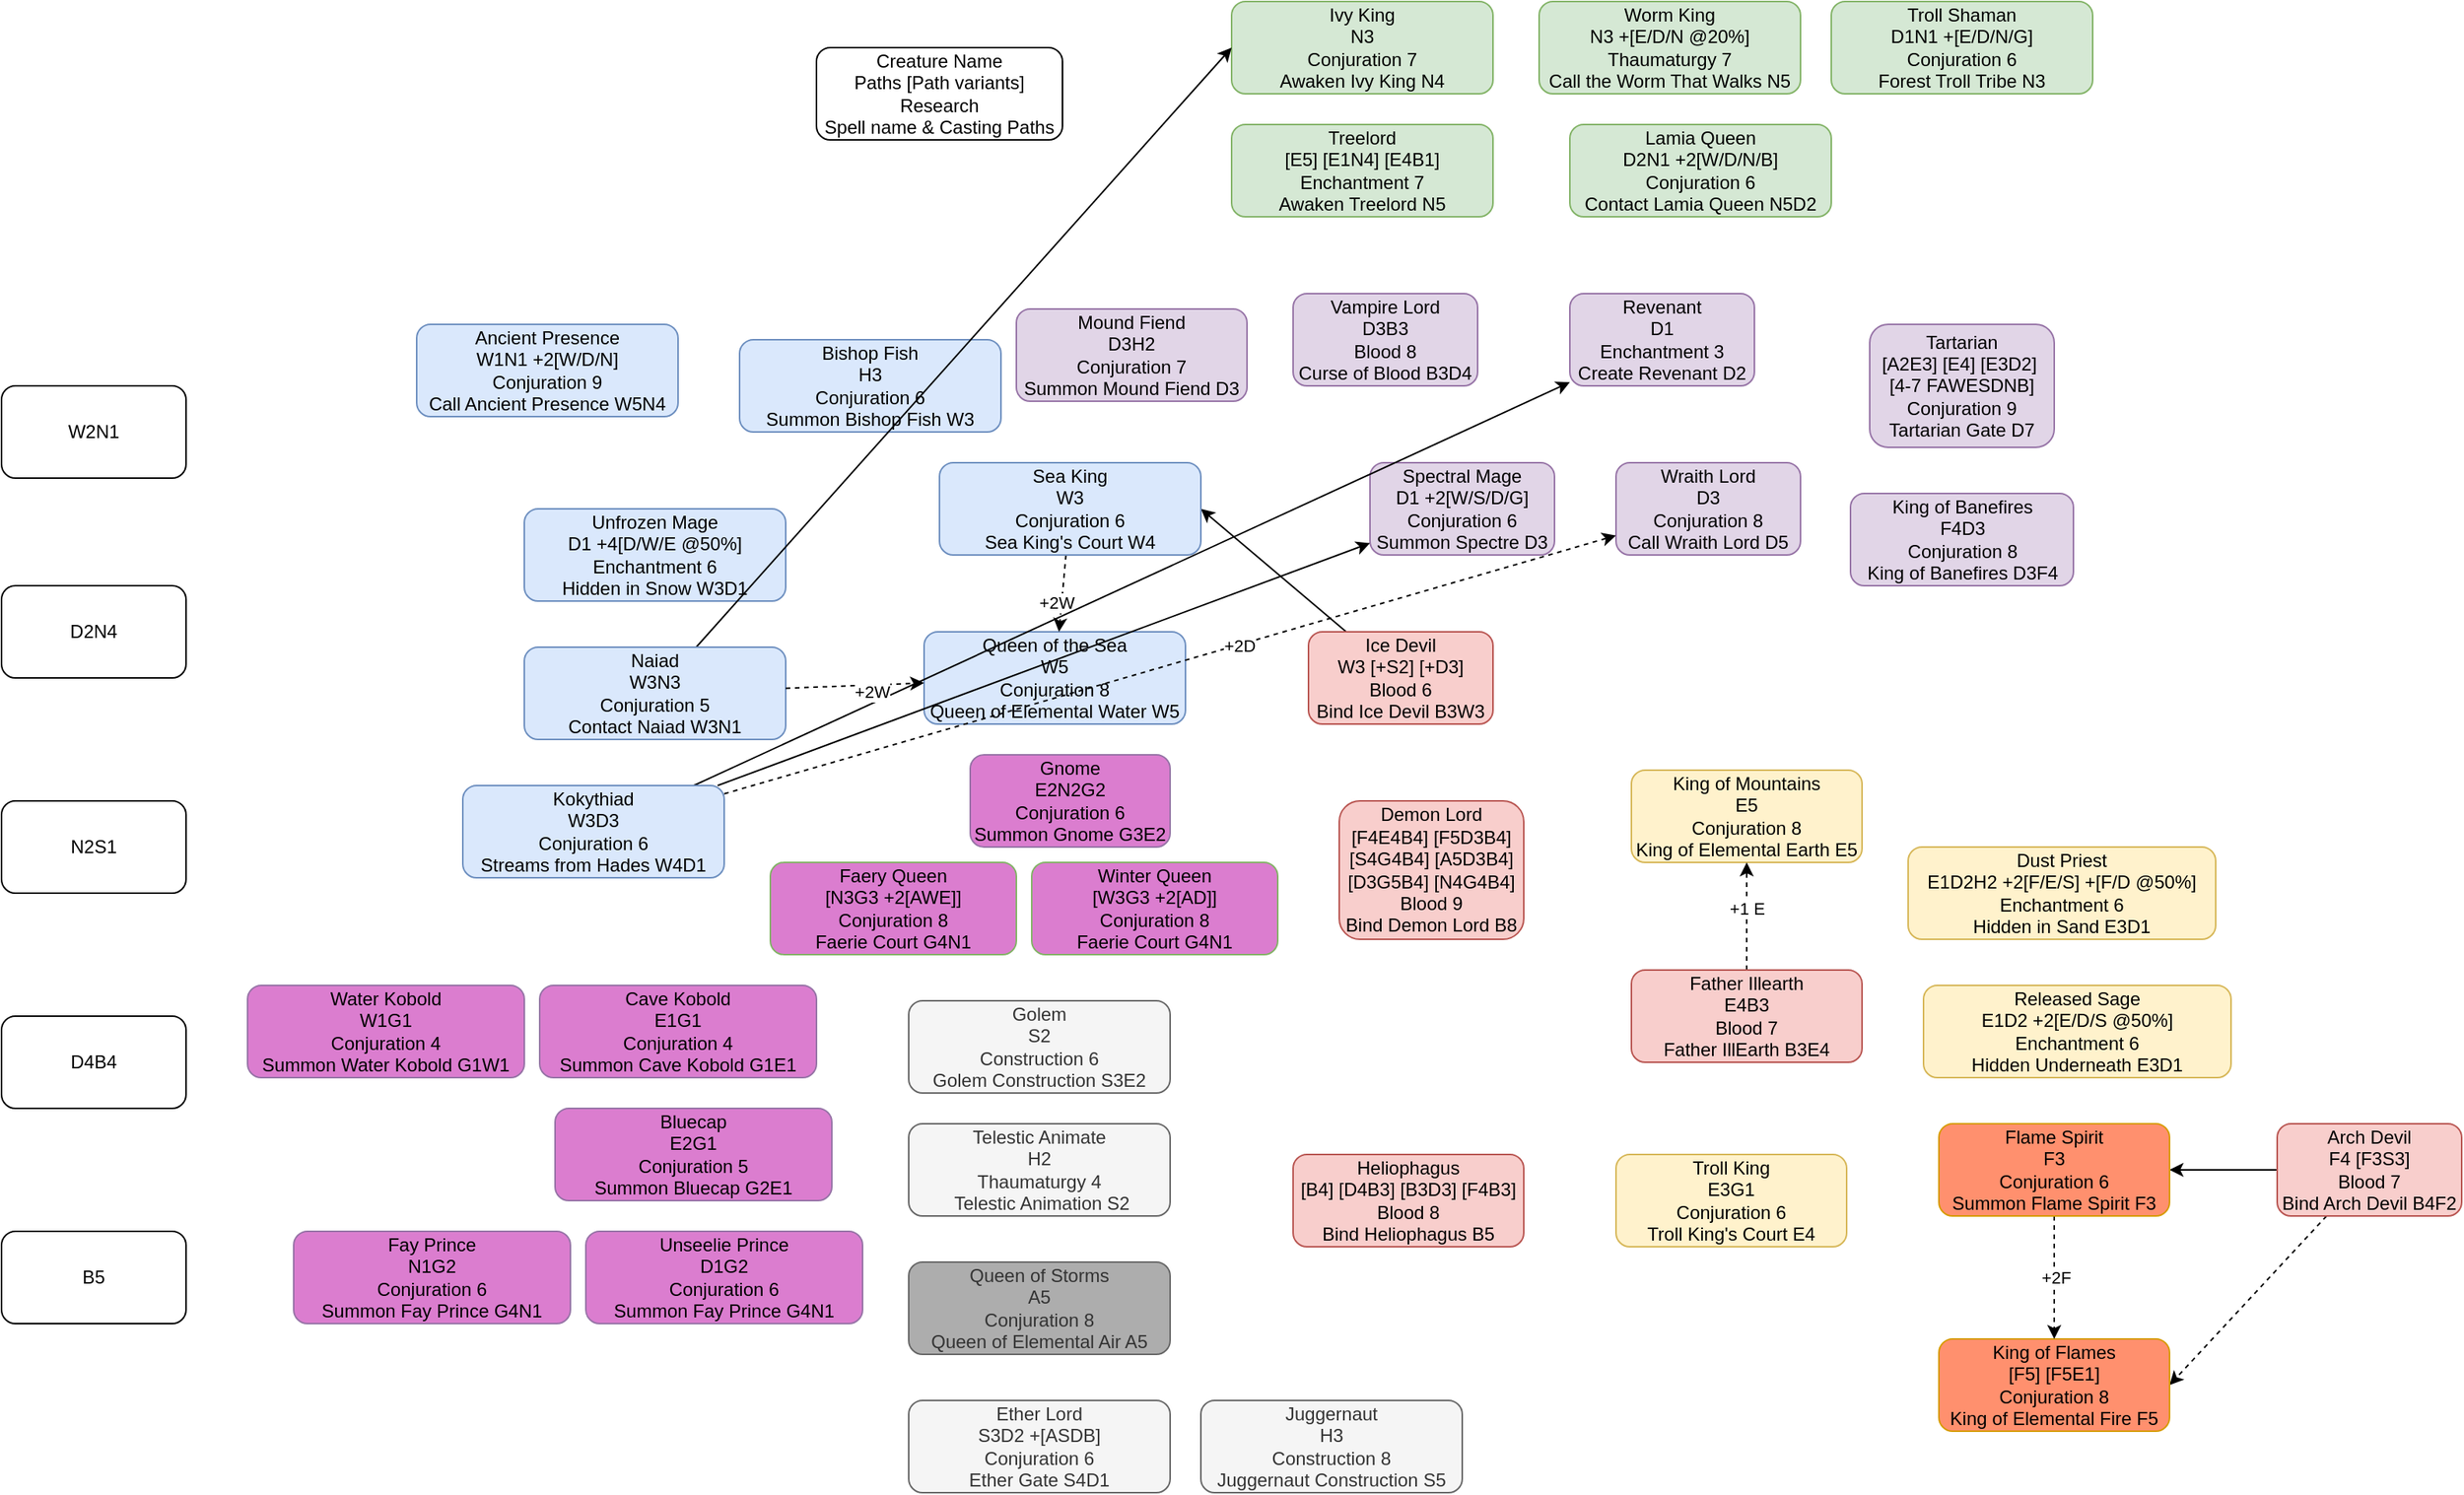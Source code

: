 <mxfile version="24.7.14">
  <diagram name="Page-1" id="Pso-l4eipHV7fYDRS40x">
    <mxGraphModel dx="2922" dy="1090" grid="1" gridSize="10" guides="1" tooltips="1" connect="1" arrows="1" fold="1" page="1" pageScale="1" pageWidth="850" pageHeight="1100" math="0" shadow="0">
      <root>
        <mxCell id="0" />
        <mxCell id="1" parent="0" />
        <mxCell id="n5Uz14gswoLrWk821ix5-1" value="Wraith Lord&lt;div&gt;D3&lt;/div&gt;&lt;div&gt;Conjuration 8&lt;/div&gt;&lt;div&gt;Call Wraith Lord D5&lt;/div&gt;" style="rounded=1;whiteSpace=wrap;html=1;fillColor=#e1d5e7;strokeColor=#9673a6;" parent="1" vertex="1">
          <mxGeometry x="550" y="340" width="120" height="60" as="geometry" />
        </mxCell>
        <mxCell id="JQO_KjqfBnGGEXUe7-vQ-3" value="" style="rounded=0;orthogonalLoop=1;jettySize=auto;html=1;" edge="1" parent="1" source="n5Uz14gswoLrWk821ix5-2" target="n5Uz14gswoLrWk821ix5-41">
          <mxGeometry relative="1" as="geometry" />
        </mxCell>
        <mxCell id="JQO_KjqfBnGGEXUe7-vQ-5" style="rounded=0;orthogonalLoop=1;jettySize=auto;html=1;entryX=1;entryY=0.5;entryDx=0;entryDy=0;dashed=1;" edge="1" parent="1" source="n5Uz14gswoLrWk821ix5-2" target="n5Uz14gswoLrWk821ix5-13">
          <mxGeometry relative="1" as="geometry" />
        </mxCell>
        <mxCell id="n5Uz14gswoLrWk821ix5-2" value="&lt;div&gt;Arch Devil&lt;/div&gt;&lt;div&gt;F4 [F3S3]&lt;/div&gt;&lt;div&gt;Blood 7&lt;/div&gt;&lt;div&gt;Bind Arch Devil B4F2&lt;/div&gt;" style="rounded=1;whiteSpace=wrap;html=1;fillColor=#f8cecc;strokeColor=#b85450;" parent="1" vertex="1">
          <mxGeometry x="980" y="770" width="120" height="60" as="geometry" />
        </mxCell>
        <mxCell id="n5Uz14gswoLrWk821ix5-3" value="&lt;div&gt;Creature Name&lt;/div&gt;&lt;div&gt;Paths [Path variants]&lt;/div&gt;&lt;div&gt;Research&lt;/div&gt;&lt;div&gt;Spell name &amp;amp; Casting Paths&lt;/div&gt;" style="rounded=1;whiteSpace=wrap;html=1;" parent="1" vertex="1">
          <mxGeometry x="30" y="70" width="160" height="60" as="geometry" />
        </mxCell>
        <mxCell id="JQO_KjqfBnGGEXUe7-vQ-14" style="rounded=0;orthogonalLoop=1;jettySize=auto;html=1;entryX=1;entryY=0.5;entryDx=0;entryDy=0;" edge="1" parent="1" source="n5Uz14gswoLrWk821ix5-4" target="n5Uz14gswoLrWk821ix5-20">
          <mxGeometry relative="1" as="geometry" />
        </mxCell>
        <mxCell id="n5Uz14gswoLrWk821ix5-4" value="&lt;div&gt;Ice Devil&lt;/div&gt;&lt;div&gt;W3 [+S2] [+D3]&lt;/div&gt;&lt;div&gt;Blood 6&lt;/div&gt;&lt;div&gt;Bind Ice Devil B3W3&lt;/div&gt;" style="rounded=1;whiteSpace=wrap;html=1;fillColor=#f8cecc;strokeColor=#b85450;" parent="1" vertex="1">
          <mxGeometry x="350" y="450" width="120" height="60" as="geometry" />
        </mxCell>
        <mxCell id="n5Uz14gswoLrWk821ix5-5" value="Spectral Mage&lt;div&gt;D1 +2[W/S/D/G]&lt;/div&gt;&lt;div&gt;Conjuration 6&lt;/div&gt;&lt;div&gt;Summon Spectre D3&lt;/div&gt;" style="rounded=1;whiteSpace=wrap;html=1;fillColor=#e1d5e7;strokeColor=#9673a6;" parent="1" vertex="1">
          <mxGeometry x="390" y="340" width="120" height="60" as="geometry" />
        </mxCell>
        <mxCell id="n5Uz14gswoLrWk821ix5-6" value="Gnome&lt;div&gt;E2N2G2&lt;/div&gt;&lt;div&gt;Conjuration 6&lt;/div&gt;&lt;div&gt;Summon Gnome G3E2&lt;/div&gt;" style="rounded=1;whiteSpace=wrap;html=1;fillColor=#DB7DCF;strokeColor=#9673a6;" parent="1" vertex="1">
          <mxGeometry x="130" y="530" width="130" height="60" as="geometry" />
        </mxCell>
        <mxCell id="n5Uz14gswoLrWk821ix5-7" value="Queen of the Sea&lt;div&gt;W5&lt;/div&gt;&lt;div&gt;Conjuration 8&lt;/div&gt;&lt;div&gt;Queen of Elemental Water W5&lt;/div&gt;" style="rounded=1;whiteSpace=wrap;html=1;fillColor=#dae8fc;strokeColor=#6c8ebf;" parent="1" vertex="1">
          <mxGeometry x="100" y="450" width="170" height="60" as="geometry" />
        </mxCell>
        <mxCell id="n5Uz14gswoLrWk821ix5-8" value="Revenant&lt;div&gt;D1&lt;/div&gt;&lt;div&gt;Enchantment 3&lt;/div&gt;&lt;div&gt;Create Revenant D2&lt;/div&gt;" style="rounded=1;whiteSpace=wrap;html=1;fillColor=#e1d5e7;strokeColor=#9673a6;" parent="1" vertex="1">
          <mxGeometry x="520" y="230" width="120" height="60" as="geometry" />
        </mxCell>
        <mxCell id="n5Uz14gswoLrWk821ix5-9" value="Vampire Lord&lt;div&gt;D3B3&lt;/div&gt;&lt;div&gt;Blood 8&lt;/div&gt;&lt;div&gt;Curse of Blood B3D4&lt;/div&gt;" style="rounded=1;whiteSpace=wrap;html=1;fillColor=#e1d5e7;strokeColor=#9673a6;" parent="1" vertex="1">
          <mxGeometry x="340" y="230" width="120" height="60" as="geometry" />
        </mxCell>
        <mxCell id="n5Uz14gswoLrWk821ix5-10" value="Mound Fiend&lt;div&gt;D3H2&lt;/div&gt;&lt;div&gt;Conjuration 7&lt;/div&gt;&lt;div&gt;Summon Mound Fiend D3&lt;/div&gt;" style="rounded=1;whiteSpace=wrap;html=1;fillColor=#e1d5e7;strokeColor=#9673a6;" parent="1" vertex="1">
          <mxGeometry x="160" y="240" width="150" height="60" as="geometry" />
        </mxCell>
        <mxCell id="n5Uz14gswoLrWk821ix5-11" value="&lt;div&gt;Demon Lord&lt;/div&gt;&lt;div&gt;&lt;span style=&quot;background-color: initial;&quot;&gt;[F4E4B4] [F5D3B4] [S4G4B4] [A5D3B4] [D3G5B4] [N4G4B4]&lt;/span&gt;&lt;/div&gt;&lt;div&gt;&lt;span style=&quot;background-color: initial;&quot;&gt;Blood 9&lt;/span&gt;&lt;br&gt;&lt;/div&gt;&lt;div&gt;Bind Demon Lord B8&lt;/div&gt;" style="rounded=1;whiteSpace=wrap;html=1;fillColor=#f8cecc;strokeColor=#b85450;" parent="1" vertex="1">
          <mxGeometry x="370" y="560" width="120" height="90" as="geometry" />
        </mxCell>
        <mxCell id="n5Uz14gswoLrWk821ix5-12" value="King of Mountains&lt;div&gt;E5&lt;/div&gt;&lt;div&gt;Conjuration 8&lt;/div&gt;&lt;div&gt;King of Elemental Earth E5&lt;/div&gt;" style="rounded=1;whiteSpace=wrap;html=1;fillColor=#fff2cc;strokeColor=#d6b656;" parent="1" vertex="1">
          <mxGeometry x="560" y="540" width="150" height="60" as="geometry" />
        </mxCell>
        <mxCell id="n5Uz14gswoLrWk821ix5-13" value="King of Flames&lt;div&gt;[F5] [F5E1]&lt;/div&gt;&lt;div&gt;Conjuration 8&lt;/div&gt;&lt;div&gt;King of Elemental Fire F5&lt;/div&gt;" style="rounded=1;whiteSpace=wrap;html=1;fillColor=#FF906E;strokeColor=#d79b00;" parent="1" vertex="1">
          <mxGeometry x="760" y="910" width="150" height="60" as="geometry" />
        </mxCell>
        <mxCell id="JQO_KjqfBnGGEXUe7-vQ-7" style="rounded=0;orthogonalLoop=1;jettySize=auto;html=1;entryX=0.5;entryY=1;entryDx=0;entryDy=0;dashed=1;" edge="1" parent="1" source="n5Uz14gswoLrWk821ix5-14" target="n5Uz14gswoLrWk821ix5-12">
          <mxGeometry relative="1" as="geometry" />
        </mxCell>
        <mxCell id="JQO_KjqfBnGGEXUe7-vQ-8" value="+1 E" style="edgeLabel;html=1;align=center;verticalAlign=middle;resizable=0;points=[];" vertex="1" connectable="0" parent="JQO_KjqfBnGGEXUe7-vQ-7">
          <mxGeometry x="-0.457" relative="1" as="geometry">
            <mxPoint y="-21" as="offset" />
          </mxGeometry>
        </mxCell>
        <mxCell id="n5Uz14gswoLrWk821ix5-14" value="Father Illearth&lt;div&gt;E4B3&lt;/div&gt;&lt;div&gt;Blood 7&lt;/div&gt;&lt;div&gt;Father IllEarth B3E4&lt;/div&gt;" style="rounded=1;whiteSpace=wrap;html=1;fillColor=#f8cecc;strokeColor=#b85450;" parent="1" vertex="1">
          <mxGeometry x="560" y="670" width="150" height="60" as="geometry" />
        </mxCell>
        <mxCell id="n5Uz14gswoLrWk821ix5-15" value="Golem&lt;div&gt;S2&lt;/div&gt;&lt;div&gt;Construction 6&lt;/div&gt;&lt;div&gt;Golem Construction S3E2&lt;/div&gt;" style="rounded=1;whiteSpace=wrap;html=1;fillColor=#f5f5f5;strokeColor=#666666;fontColor=#333333;" parent="1" vertex="1">
          <mxGeometry x="90" y="690" width="170" height="60" as="geometry" />
        </mxCell>
        <mxCell id="n5Uz14gswoLrWk821ix5-16" value="Telestic Animate&lt;div&gt;H2&lt;/div&gt;&lt;div&gt;Thaumaturgy 4&lt;/div&gt;&lt;div&gt;&amp;nbsp;Telestic Animation S2&lt;/div&gt;" style="rounded=1;whiteSpace=wrap;html=1;fillColor=#f5f5f5;strokeColor=#666666;fontColor=#333333;" parent="1" vertex="1">
          <mxGeometry x="90" y="770" width="170" height="60" as="geometry" />
        </mxCell>
        <mxCell id="n5Uz14gswoLrWk821ix5-17" value="Heliophagus&lt;div&gt;[B4] [D4B3] [B3D3] [F4B3]&lt;/div&gt;&lt;div&gt;Blood 8&lt;/div&gt;&lt;div&gt;Bind Heliophagus B5&lt;/div&gt;" style="rounded=1;whiteSpace=wrap;html=1;fillColor=#f8cecc;strokeColor=#b85450;" parent="1" vertex="1">
          <mxGeometry x="340" y="790" width="150" height="60" as="geometry" />
        </mxCell>
        <mxCell id="n5Uz14gswoLrWk821ix5-18" value="Troll King&lt;div&gt;E3G1&lt;/div&gt;&lt;div&gt;Conjuration 6&lt;/div&gt;&lt;div&gt;Troll King&#39;s Court E4&lt;/div&gt;" style="rounded=1;whiteSpace=wrap;html=1;fillColor=#fff2cc;strokeColor=#d6b656;" parent="1" vertex="1">
          <mxGeometry x="550" y="790" width="150" height="60" as="geometry" />
        </mxCell>
        <mxCell id="n5Uz14gswoLrWk821ix5-19" value="Queen of Storms&lt;div&gt;A5&lt;/div&gt;&lt;div&gt;Conjuration 8&lt;/div&gt;&lt;div&gt;Queen of Elemental Air A5&lt;/div&gt;" style="rounded=1;whiteSpace=wrap;html=1;fillColor=#ADADAD;strokeColor=#666666;fontColor=#333333;" parent="1" vertex="1">
          <mxGeometry x="90" y="860" width="170" height="60" as="geometry" />
        </mxCell>
        <mxCell id="JQO_KjqfBnGGEXUe7-vQ-15" value="" style="rounded=0;orthogonalLoop=1;jettySize=auto;html=1;dashed=1;" edge="1" parent="1" source="n5Uz14gswoLrWk821ix5-20" target="n5Uz14gswoLrWk821ix5-7">
          <mxGeometry relative="1" as="geometry" />
        </mxCell>
        <mxCell id="JQO_KjqfBnGGEXUe7-vQ-16" value="+2W" style="edgeLabel;html=1;align=center;verticalAlign=middle;resizable=0;points=[];" vertex="1" connectable="0" parent="JQO_KjqfBnGGEXUe7-vQ-15">
          <mxGeometry x="0.24" y="-4" relative="1" as="geometry">
            <mxPoint as="offset" />
          </mxGeometry>
        </mxCell>
        <mxCell id="n5Uz14gswoLrWk821ix5-20" value="Sea King&lt;div&gt;W3&lt;/div&gt;&lt;div&gt;Conjuration 6&lt;/div&gt;&lt;div&gt;Sea King&#39;s Court W4&lt;/div&gt;" style="rounded=1;whiteSpace=wrap;html=1;fillColor=#dae8fc;strokeColor=#6c8ebf;" parent="1" vertex="1">
          <mxGeometry x="110" y="340" width="170" height="60" as="geometry" />
        </mxCell>
        <mxCell id="n5Uz14gswoLrWk821ix5-21" value="Lamia Queen&lt;div&gt;D2N1 +2[W/D/N/B]&lt;/div&gt;&lt;div&gt;Conjuration 6&lt;/div&gt;&lt;div&gt;Contact Lamia Queen N5D2&lt;/div&gt;" style="rounded=1;whiteSpace=wrap;html=1;fillColor=#d5e8d4;strokeColor=#82b366;" parent="1" vertex="1">
          <mxGeometry x="520" y="120" width="170" height="60" as="geometry" />
        </mxCell>
        <mxCell id="n5Uz14gswoLrWk821ix5-22" value="Treelord&lt;div&gt;[E5] [E1N4] [E4B1]&lt;/div&gt;&lt;div&gt;Enchantment 7&lt;/div&gt;&lt;div&gt;Awaken Treelord N5&lt;/div&gt;" style="rounded=1;whiteSpace=wrap;html=1;fillColor=#d5e8d4;strokeColor=#82b366;" parent="1" vertex="1">
          <mxGeometry x="300" y="120" width="170" height="60" as="geometry" />
        </mxCell>
        <mxCell id="n5Uz14gswoLrWk821ix5-23" value="Faery Queen&lt;div&gt;[N3G3 +2[AWE]]&lt;/div&gt;&lt;div&gt;Conjuration 8&lt;/div&gt;&lt;div&gt;Faerie Court G4N1&lt;/div&gt;" style="rounded=1;whiteSpace=wrap;html=1;fillColor=#DB7DCF;strokeColor=#82b366;" parent="1" vertex="1">
          <mxGeometry y="600" width="160" height="60" as="geometry" />
        </mxCell>
        <mxCell id="n5Uz14gswoLrWk821ix5-25" value="Winter Queen&lt;div&gt;[W3G3 +2[AD]]&lt;/div&gt;&lt;div&gt;Conjuration 8&lt;/div&gt;&lt;div&gt;Faerie Court G4N1&lt;/div&gt;" style="rounded=1;whiteSpace=wrap;html=1;fillColor=#DB7DCF;strokeColor=#82b366;" parent="1" vertex="1">
          <mxGeometry x="170" y="600" width="160" height="60" as="geometry" />
        </mxCell>
        <mxCell id="n5Uz14gswoLrWk821ix5-26" value="Ether Lord&lt;div&gt;S3D2 +[ASDB]&lt;/div&gt;&lt;div&gt;Conjuration 6&lt;/div&gt;&lt;div&gt;Ether Gate S4D1&lt;/div&gt;" style="rounded=1;whiteSpace=wrap;html=1;fillColor=#f5f5f5;strokeColor=#666666;fontColor=#333333;" parent="1" vertex="1">
          <mxGeometry x="90" y="950" width="170" height="60" as="geometry" />
        </mxCell>
        <mxCell id="n5Uz14gswoLrWk821ix5-27" value="Tartarian&lt;div&gt;[A2E3] [E4] [E3D2]&amp;nbsp;&lt;/div&gt;&lt;div&gt;[4-7 FAWESDNB]&lt;/div&gt;&lt;div&gt;Conjuration 9&lt;/div&gt;&lt;div&gt;Tartarian Gate D7&lt;/div&gt;" style="rounded=1;whiteSpace=wrap;html=1;fillColor=#e1d5e7;strokeColor=#9673a6;" parent="1" vertex="1">
          <mxGeometry x="715" y="250" width="120" height="80" as="geometry" />
        </mxCell>
        <mxCell id="n5Uz14gswoLrWk821ix5-28" value="Juggernaut&lt;div&gt;H3&lt;/div&gt;&lt;div&gt;Construction 8&lt;/div&gt;&lt;div&gt;Juggernaut Construction S5&lt;/div&gt;" style="rounded=1;whiteSpace=wrap;html=1;fillColor=#f5f5f5;strokeColor=#666666;fontColor=#333333;" parent="1" vertex="1">
          <mxGeometry x="280" y="950" width="170" height="60" as="geometry" />
        </mxCell>
        <mxCell id="n5Uz14gswoLrWk821ix5-29" value="King of Banefires&lt;div&gt;F4D3&lt;/div&gt;&lt;div&gt;Conjuration 8&lt;/div&gt;&lt;div&gt;King of Banefires D3F4&lt;/div&gt;" style="rounded=1;whiteSpace=wrap;html=1;fillColor=#e1d5e7;strokeColor=#9673a6;" parent="1" vertex="1">
          <mxGeometry x="702.5" y="360" width="145" height="60" as="geometry" />
        </mxCell>
        <mxCell id="n5Uz14gswoLrWk821ix5-31" value="Ivy King&lt;div&gt;N3&lt;/div&gt;&lt;div&gt;Conjuration 7&lt;/div&gt;&lt;div&gt;Awaken Ivy King N4&lt;/div&gt;" style="rounded=1;whiteSpace=wrap;html=1;fillColor=#d5e8d4;strokeColor=#82b366;" parent="1" vertex="1">
          <mxGeometry x="300" y="40" width="170" height="60" as="geometry" />
        </mxCell>
        <mxCell id="n5Uz14gswoLrWk821ix5-32" value="Bishop Fish&lt;div&gt;H3&lt;/div&gt;&lt;div&gt;Conjuration 6&lt;/div&gt;&lt;div&gt;Summon Bishop Fish W3&lt;/div&gt;" style="rounded=1;whiteSpace=wrap;html=1;fillColor=#dae8fc;strokeColor=#6c8ebf;" parent="1" vertex="1">
          <mxGeometry x="-20" y="260" width="170" height="60" as="geometry" />
        </mxCell>
        <mxCell id="n5Uz14gswoLrWk821ix5-33" value="Unfrozen Mage&lt;div&gt;D1 +4[D/W/E @50%]&lt;/div&gt;&lt;div&gt;Enchantment 6&lt;/div&gt;&lt;div&gt;Hidden in Snow W3D1&lt;/div&gt;" style="rounded=1;whiteSpace=wrap;html=1;fillColor=#dae8fc;strokeColor=#6c8ebf;" parent="1" vertex="1">
          <mxGeometry x="-160" y="370" width="170" height="60" as="geometry" />
        </mxCell>
        <mxCell id="JQO_KjqfBnGGEXUe7-vQ-19" value="" style="edgeStyle=none;rounded=0;orthogonalLoop=1;jettySize=auto;html=1;entryX=0;entryY=0.5;entryDx=0;entryDy=0;" edge="1" parent="1" source="n5Uz14gswoLrWk821ix5-34" target="n5Uz14gswoLrWk821ix5-31">
          <mxGeometry relative="1" as="geometry" />
        </mxCell>
        <mxCell id="n5Uz14gswoLrWk821ix5-34" value="Naiad&lt;div&gt;W3N3&lt;/div&gt;&lt;div&gt;Conjuration 5&lt;/div&gt;&lt;div&gt;Contact Naiad W3N1&lt;/div&gt;" style="rounded=1;whiteSpace=wrap;html=1;fillColor=#dae8fc;strokeColor=#6c8ebf;" parent="1" vertex="1">
          <mxGeometry x="-160" y="460" width="170" height="60" as="geometry" />
        </mxCell>
        <mxCell id="JQO_KjqfBnGGEXUe7-vQ-20" value="" style="edgeStyle=none;rounded=0;orthogonalLoop=1;jettySize=auto;html=1;" edge="1" parent="1" source="n5Uz14gswoLrWk821ix5-35" target="n5Uz14gswoLrWk821ix5-5">
          <mxGeometry relative="1" as="geometry" />
        </mxCell>
        <mxCell id="JQO_KjqfBnGGEXUe7-vQ-21" style="edgeStyle=none;rounded=0;orthogonalLoop=1;jettySize=auto;html=1;" edge="1" parent="1" source="n5Uz14gswoLrWk821ix5-35" target="n5Uz14gswoLrWk821ix5-8">
          <mxGeometry relative="1" as="geometry" />
        </mxCell>
        <mxCell id="JQO_KjqfBnGGEXUe7-vQ-22" style="edgeStyle=none;rounded=0;orthogonalLoop=1;jettySize=auto;html=1;dashed=1;" edge="1" parent="1" source="n5Uz14gswoLrWk821ix5-35" target="n5Uz14gswoLrWk821ix5-1">
          <mxGeometry relative="1" as="geometry" />
        </mxCell>
        <mxCell id="JQO_KjqfBnGGEXUe7-vQ-23" value="+2D" style="edgeLabel;html=1;align=center;verticalAlign=middle;resizable=0;points=[];" vertex="1" connectable="0" parent="JQO_KjqfBnGGEXUe7-vQ-22">
          <mxGeometry x="0.155" relative="1" as="geometry">
            <mxPoint as="offset" />
          </mxGeometry>
        </mxCell>
        <mxCell id="n5Uz14gswoLrWk821ix5-35" value="&lt;div&gt;Kokythiad&lt;/div&gt;&lt;div&gt;W3D3&lt;/div&gt;&lt;div&gt;Conjuration 6&lt;/div&gt;&lt;div&gt;Streams from Hades W4D1&lt;/div&gt;" style="rounded=1;whiteSpace=wrap;html=1;fillColor=#dae8fc;strokeColor=#6c8ebf;" parent="1" vertex="1">
          <mxGeometry x="-200" y="550" width="170" height="60" as="geometry" />
        </mxCell>
        <mxCell id="n5Uz14gswoLrWk821ix5-36" value="Dust Priest&lt;div&gt;E1D2H2 +2[F/E/S] +[F/D @50%]&lt;/div&gt;&lt;div&gt;Enchantment 6&lt;/div&gt;&lt;div&gt;Hidden in Sand E3D1&lt;/div&gt;" style="rounded=1;whiteSpace=wrap;html=1;fillColor=#fff2cc;strokeColor=#d6b656;" parent="1" vertex="1">
          <mxGeometry x="740" y="590" width="200" height="60" as="geometry" />
        </mxCell>
        <mxCell id="n5Uz14gswoLrWk821ix5-37" value="Worm King&lt;div&gt;N3 +[E/D/N @20%]&lt;/div&gt;&lt;div&gt;Thaumaturgy 7&lt;/div&gt;&lt;div&gt;Call the Worm That Walks N5&lt;/div&gt;" style="rounded=1;whiteSpace=wrap;html=1;fillColor=#d5e8d4;strokeColor=#82b366;" parent="1" vertex="1">
          <mxGeometry x="500" y="40" width="170" height="60" as="geometry" />
        </mxCell>
        <mxCell id="n5Uz14gswoLrWk821ix5-38" value="Troll Shaman&lt;div&gt;D1N1 +[E/D/N/G]&lt;/div&gt;&lt;div&gt;Conjuration 6&lt;/div&gt;&lt;div&gt;Forest Troll Tribe N3&lt;/div&gt;" style="rounded=1;whiteSpace=wrap;html=1;fillColor=#d5e8d4;strokeColor=#82b366;" parent="1" vertex="1">
          <mxGeometry x="690" y="40" width="170" height="60" as="geometry" />
        </mxCell>
        <mxCell id="n5Uz14gswoLrWk821ix5-39" value="Ancient Presence&lt;div&gt;W1N1 +2[W/D/N]&lt;/div&gt;&lt;div&gt;Conjuration 9&lt;/div&gt;&lt;div&gt;Call Ancient Presence W5N4&lt;/div&gt;" style="rounded=1;whiteSpace=wrap;html=1;fillColor=#dae8fc;strokeColor=#6c8ebf;" parent="1" vertex="1">
          <mxGeometry x="-230" y="250" width="170" height="60" as="geometry" />
        </mxCell>
        <mxCell id="n5Uz14gswoLrWk821ix5-40" value="Released Sage&lt;div&gt;E1D2 +2[E/D/S @50%]&lt;/div&gt;&lt;div&gt;Enchantment 6&lt;/div&gt;&lt;div&gt;Hidden Underneath E3D1&lt;/div&gt;" style="rounded=1;whiteSpace=wrap;html=1;fillColor=#fff2cc;strokeColor=#d6b656;" parent="1" vertex="1">
          <mxGeometry x="750" y="680" width="200" height="60" as="geometry" />
        </mxCell>
        <mxCell id="JQO_KjqfBnGGEXUe7-vQ-1" value="" style="rounded=0;orthogonalLoop=1;jettySize=auto;html=1;dashed=1;" edge="1" parent="1" source="n5Uz14gswoLrWk821ix5-41" target="n5Uz14gswoLrWk821ix5-13">
          <mxGeometry relative="1" as="geometry" />
        </mxCell>
        <mxCell id="JQO_KjqfBnGGEXUe7-vQ-2" value="+2F" style="edgeLabel;html=1;align=center;verticalAlign=middle;resizable=0;points=[];" vertex="1" connectable="0" parent="JQO_KjqfBnGGEXUe7-vQ-1">
          <mxGeometry y="1" relative="1" as="geometry">
            <mxPoint as="offset" />
          </mxGeometry>
        </mxCell>
        <mxCell id="n5Uz14gswoLrWk821ix5-41" value="Flame Spirit&lt;div&gt;F3&lt;/div&gt;&lt;div&gt;Conjuration 6&lt;/div&gt;&lt;div&gt;Summon Flame Spirit F3&lt;/div&gt;" style="rounded=1;whiteSpace=wrap;html=1;fillColor=#FF906E;strokeColor=#d79b00;" parent="1" vertex="1">
          <mxGeometry x="760" y="770" width="150" height="60" as="geometry" />
        </mxCell>
        <mxCell id="n5Uz14gswoLrWk821ix5-42" value="Cave Kobold&lt;div&gt;E1G1&lt;/div&gt;&lt;div&gt;Conjuration 4&lt;/div&gt;&lt;div&gt;Summon Cave Kobold G1E1&lt;/div&gt;" style="rounded=1;whiteSpace=wrap;html=1;fillColor=#DB7DCF;strokeColor=#9673a6;" parent="1" vertex="1">
          <mxGeometry x="-150" y="680" width="180" height="60" as="geometry" />
        </mxCell>
        <mxCell id="n5Uz14gswoLrWk821ix5-43" value="Bluecap&lt;div&gt;E2G1&lt;/div&gt;&lt;div&gt;Conjuration 5&lt;/div&gt;&lt;div&gt;Summon Bluecap G2E1&lt;/div&gt;" style="rounded=1;whiteSpace=wrap;html=1;fillColor=#DB7DCF;strokeColor=#9673a6;" parent="1" vertex="1">
          <mxGeometry x="-140" y="760" width="180" height="60" as="geometry" />
        </mxCell>
        <mxCell id="n5Uz14gswoLrWk821ix5-44" value="Fay Prince&lt;div&gt;N1G2&lt;/div&gt;&lt;div&gt;Conjuration 6&lt;/div&gt;&lt;div&gt;Summon Fay Prince G4N1&lt;/div&gt;" style="rounded=1;whiteSpace=wrap;html=1;fillColor=#DB7DCF;strokeColor=#9673a6;" parent="1" vertex="1">
          <mxGeometry x="-310" y="840" width="180" height="60" as="geometry" />
        </mxCell>
        <mxCell id="n5Uz14gswoLrWk821ix5-45" value="Unseelie Prince&lt;div&gt;D1G2&lt;/div&gt;&lt;div&gt;Conjuration 6&lt;/div&gt;&lt;div&gt;Summon Fay Prince G4N1&lt;/div&gt;" style="rounded=1;whiteSpace=wrap;html=1;fillColor=#DB7DCF;strokeColor=#9673a6;" parent="1" vertex="1">
          <mxGeometry x="-120" y="840" width="180" height="60" as="geometry" />
        </mxCell>
        <mxCell id="n5Uz14gswoLrWk821ix5-46" value="Water Kobold&lt;div&gt;W1G1&lt;/div&gt;&lt;div&gt;Conjuration 4&lt;/div&gt;&lt;div&gt;Summon Water Kobold G1W1&lt;/div&gt;" style="rounded=1;whiteSpace=wrap;html=1;fillColor=#DB7DCF;strokeColor=#9673a6;" parent="1" vertex="1">
          <mxGeometry x="-340" y="680" width="180" height="60" as="geometry" />
        </mxCell>
        <mxCell id="JQO_KjqfBnGGEXUe7-vQ-9" value="B5" style="rounded=1;whiteSpace=wrap;html=1;" vertex="1" parent="1">
          <mxGeometry x="-500" y="840" width="120" height="60" as="geometry" />
        </mxCell>
        <mxCell id="JQO_KjqfBnGGEXUe7-vQ-10" value="W2N1" style="rounded=1;whiteSpace=wrap;html=1;" vertex="1" parent="1">
          <mxGeometry x="-500" y="290" width="120" height="60" as="geometry" />
        </mxCell>
        <mxCell id="JQO_KjqfBnGGEXUe7-vQ-11" value="D2N4" style="rounded=1;whiteSpace=wrap;html=1;" vertex="1" parent="1">
          <mxGeometry x="-500" y="420" width="120" height="60" as="geometry" />
        </mxCell>
        <mxCell id="JQO_KjqfBnGGEXUe7-vQ-12" value="N2S1" style="rounded=1;whiteSpace=wrap;html=1;" vertex="1" parent="1">
          <mxGeometry x="-500" y="560" width="120" height="60" as="geometry" />
        </mxCell>
        <mxCell id="JQO_KjqfBnGGEXUe7-vQ-13" value="D4B4" style="rounded=1;whiteSpace=wrap;html=1;" vertex="1" parent="1">
          <mxGeometry x="-500" y="700" width="120" height="60" as="geometry" />
        </mxCell>
        <mxCell id="JQO_KjqfBnGGEXUe7-vQ-17" value="" style="rounded=0;orthogonalLoop=1;jettySize=auto;html=1;dashed=1;" edge="1" parent="1" source="n5Uz14gswoLrWk821ix5-34" target="n5Uz14gswoLrWk821ix5-7">
          <mxGeometry relative="1" as="geometry">
            <mxPoint x="202" y="410" as="sourcePoint" />
            <mxPoint x="198" y="460" as="targetPoint" />
          </mxGeometry>
        </mxCell>
        <mxCell id="JQO_KjqfBnGGEXUe7-vQ-18" value="+2W" style="edgeLabel;html=1;align=center;verticalAlign=middle;resizable=0;points=[];" vertex="1" connectable="0" parent="JQO_KjqfBnGGEXUe7-vQ-17">
          <mxGeometry x="0.24" y="-4" relative="1" as="geometry">
            <mxPoint as="offset" />
          </mxGeometry>
        </mxCell>
      </root>
    </mxGraphModel>
  </diagram>
</mxfile>
